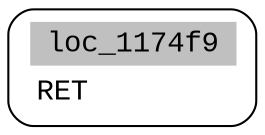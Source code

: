 digraph asm_graph {
1941 [
shape="Mrecord" fontname="Courier New"label =<<table border="0" cellborder="0" cellpadding="3"><tr><td align="center" colspan="2" bgcolor="grey">loc_1174f9</td></tr><tr><td align="left">RET        </td></tr></table>> ];
}
